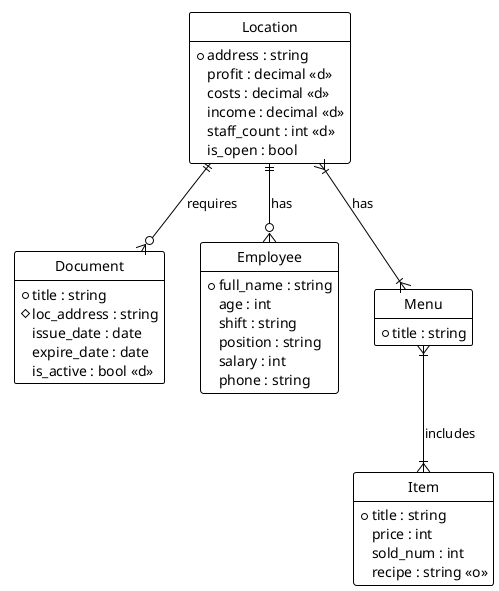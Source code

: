 @startuml
!theme plain
hide circle
hide methods

entity "Location" as loc {
*address : string
profit : decimal <<d>>
costs : decimal <<d>>
income : decimal <<d>>
staff_count : int <<d>>
is_open : bool
}

entity "Document" as doc {
*title : string
#loc_address : string
issue_date : date
expire_date : date
is_active : bool <<d>>
}

entity "Employee" as emp {
*full_name : string
age : int
shift : string
position : string
salary : int
phone : string
}

entity "Menu" as menu {
*title : string
}

entity "Item" as item {
*title : string
price : int
sold_num : int
recipe : string <<o>>
}

loc ||--o{ doc : "requires"
loc }|--|{ menu : "has"
loc ||--o{ emp : "has"
menu }|--|{ item : "includes"

@enduml




